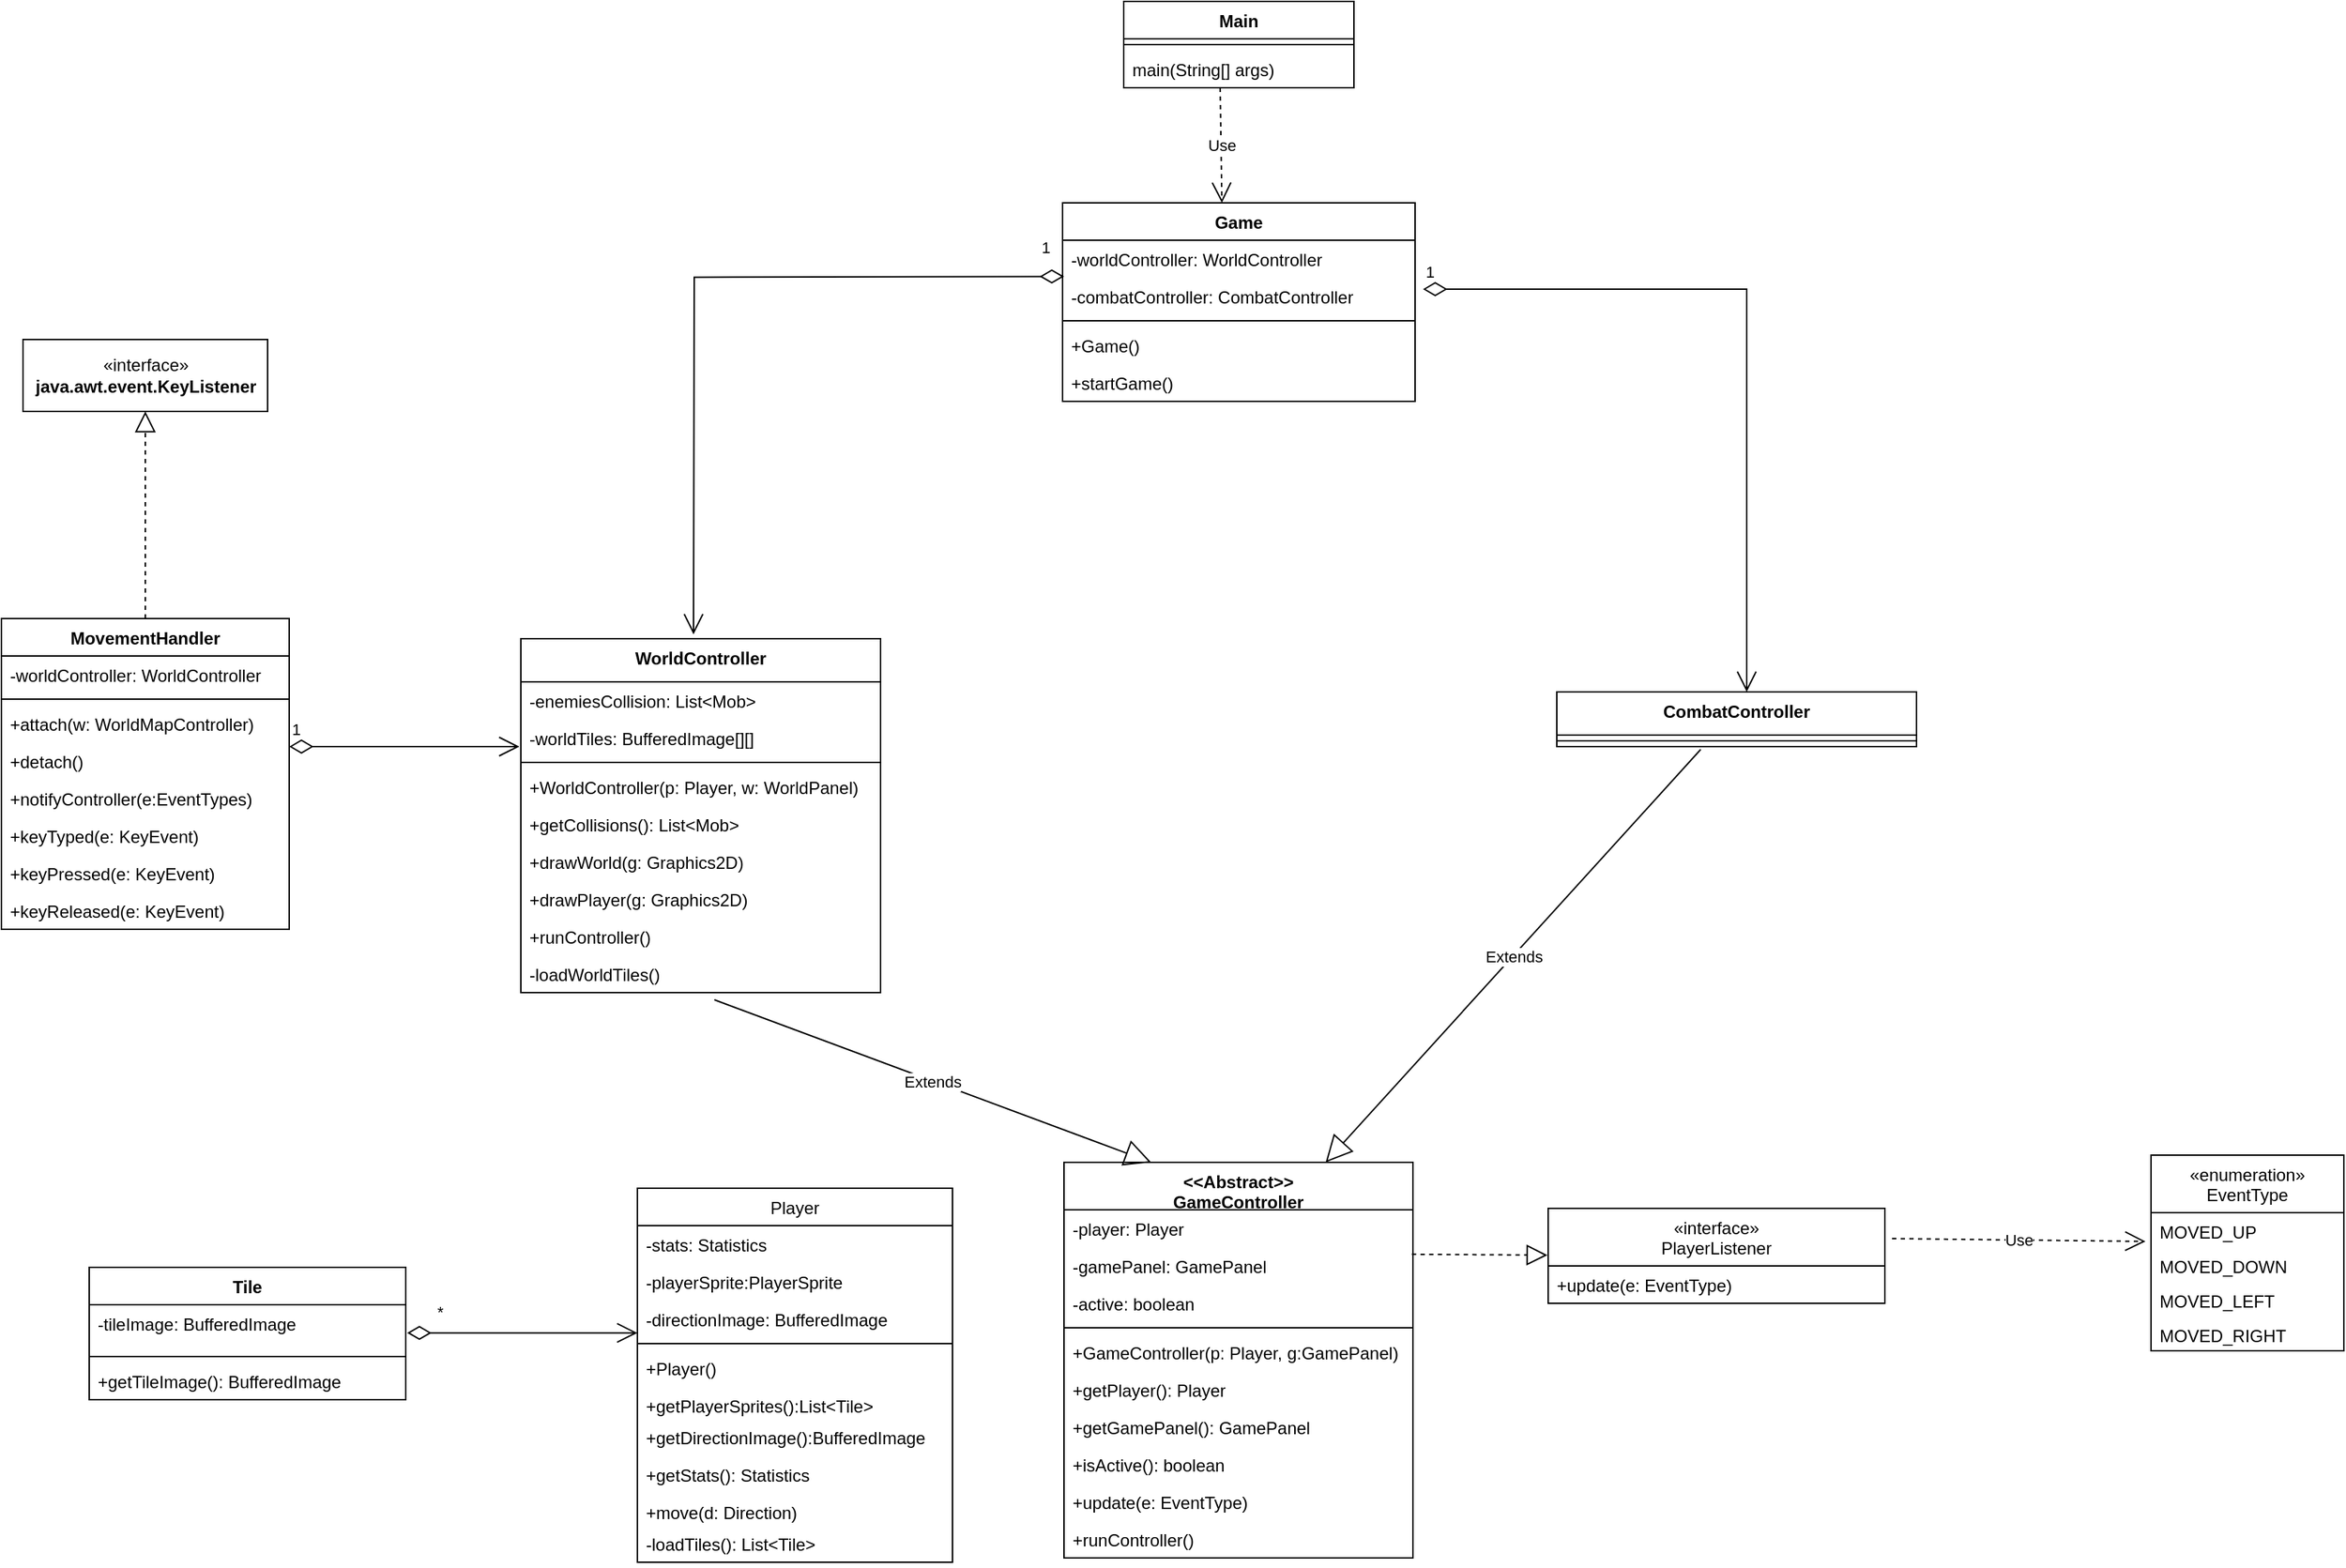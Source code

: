 <mxfile version="20.6.2" type="device"><diagram id="eohbMDtSF3-cBigyVldR" name="Pagina-1"><mxGraphModel dx="4851" dy="1463" grid="1" gridSize="20" guides="1" tooltips="1" connect="1" arrows="1" fold="1" page="1" pageScale="1" pageWidth="827" pageHeight="1169" math="0" shadow="0"><root><mxCell id="0"/><mxCell id="1" parent="0"/><mxCell id="uRFBdNXsAztlNJAXBcpH-2" value="Main" style="swimlane;fontStyle=1;align=center;verticalAlign=top;childLayout=stackLayout;horizontal=1;startSize=26;horizontalStack=0;resizeParent=1;resizeParentMax=0;resizeLast=0;collapsible=1;marginBottom=0;" parent="1" vertex="1"><mxGeometry x="-1701" width="160" height="60" as="geometry"/></mxCell><mxCell id="uRFBdNXsAztlNJAXBcpH-4" value="" style="line;strokeWidth=1;fillColor=none;align=left;verticalAlign=middle;spacingTop=-1;spacingLeft=3;spacingRight=3;rotatable=0;labelPosition=right;points=[];portConstraint=eastwest;strokeColor=inherit;" parent="uRFBdNXsAztlNJAXBcpH-2" vertex="1"><mxGeometry y="26" width="160" height="8" as="geometry"/></mxCell><mxCell id="uRFBdNXsAztlNJAXBcpH-5" value="main(String[] args)" style="text;strokeColor=none;fillColor=none;align=left;verticalAlign=top;spacingLeft=4;spacingRight=4;overflow=hidden;rotatable=0;points=[[0,0.5],[1,0.5]];portConstraint=eastwest;" parent="uRFBdNXsAztlNJAXBcpH-2" vertex="1"><mxGeometry y="34" width="160" height="26" as="geometry"/></mxCell><mxCell id="uRFBdNXsAztlNJAXBcpH-6" value="Game" style="swimlane;fontStyle=1;align=center;verticalAlign=top;childLayout=stackLayout;horizontal=1;startSize=26;horizontalStack=0;resizeParent=1;resizeParentMax=0;resizeLast=0;collapsible=1;marginBottom=0;" parent="1" vertex="1"><mxGeometry x="-1743.5" y="140" width="245" height="138" as="geometry"/></mxCell><mxCell id="LMKX_LqSRchOq1aywFq2-5" value="-worldController: WorldController" style="text;strokeColor=none;fillColor=none;align=left;verticalAlign=top;spacingLeft=4;spacingRight=4;overflow=hidden;rotatable=0;points=[[0,0.5],[1,0.5]];portConstraint=eastwest;" parent="uRFBdNXsAztlNJAXBcpH-6" vertex="1"><mxGeometry y="26" width="245" height="26" as="geometry"/></mxCell><mxCell id="LMKX_LqSRchOq1aywFq2-2" value="-combatController: CombatController" style="text;strokeColor=none;fillColor=none;align=left;verticalAlign=top;spacingLeft=4;spacingRight=4;overflow=hidden;rotatable=0;points=[[0,0.5],[1,0.5]];portConstraint=eastwest;" parent="uRFBdNXsAztlNJAXBcpH-6" vertex="1"><mxGeometry y="52" width="245" height="26" as="geometry"/></mxCell><mxCell id="uRFBdNXsAztlNJAXBcpH-8" value="" style="line;strokeWidth=1;fillColor=none;align=left;verticalAlign=middle;spacingTop=-1;spacingLeft=3;spacingRight=3;rotatable=0;labelPosition=right;points=[];portConstraint=eastwest;strokeColor=inherit;" parent="uRFBdNXsAztlNJAXBcpH-6" vertex="1"><mxGeometry y="78" width="245" height="8" as="geometry"/></mxCell><mxCell id="vzF_SjNCqqtna9xTKwau-4" value="+Game()" style="text;strokeColor=none;fillColor=none;align=left;verticalAlign=top;spacingLeft=4;spacingRight=4;overflow=hidden;rotatable=0;points=[[0,0.5],[1,0.5]];portConstraint=eastwest;" vertex="1" parent="uRFBdNXsAztlNJAXBcpH-6"><mxGeometry y="86" width="245" height="26" as="geometry"/></mxCell><mxCell id="uRFBdNXsAztlNJAXBcpH-9" value="+startGame()" style="text;strokeColor=none;fillColor=none;align=left;verticalAlign=top;spacingLeft=4;spacingRight=4;overflow=hidden;rotatable=0;points=[[0,0.5],[1,0.5]];portConstraint=eastwest;" parent="uRFBdNXsAztlNJAXBcpH-6" vertex="1"><mxGeometry y="112" width="245" height="26" as="geometry"/></mxCell><mxCell id="uRFBdNXsAztlNJAXBcpH-12" value="Use" style="endArrow=open;endSize=12;dashed=1;html=1;rounded=0;exitX=0.419;exitY=1;exitDx=0;exitDy=0;exitPerimeter=0;entryX=0.452;entryY=0;entryDx=0;entryDy=0;entryPerimeter=0;" parent="1" source="uRFBdNXsAztlNJAXBcpH-5" target="uRFBdNXsAztlNJAXBcpH-6" edge="1"><mxGeometry width="160" relative="1" as="geometry"><mxPoint x="-1712.5" y="20" as="sourcePoint"/><mxPoint x="-1552.5" y="20" as="targetPoint"/></mxGeometry></mxCell><mxCell id="uRFBdNXsAztlNJAXBcpH-61" value="Player" style="swimlane;fontStyle=0;childLayout=stackLayout;horizontal=1;startSize=26;fillColor=none;horizontalStack=0;resizeParent=1;resizeParentMax=0;resizeLast=0;collapsible=1;marginBottom=0;" parent="1" vertex="1"><mxGeometry x="-2039" y="825" width="219" height="260" as="geometry"/></mxCell><mxCell id="vzF_SjNCqqtna9xTKwau-7" value="-stats: Statistics" style="text;strokeColor=none;fillColor=none;align=left;verticalAlign=top;spacingLeft=4;spacingRight=4;overflow=hidden;rotatable=0;points=[[0,0.5],[1,0.5]];portConstraint=eastwest;" vertex="1" parent="uRFBdNXsAztlNJAXBcpH-61"><mxGeometry y="26" width="219" height="26" as="geometry"/></mxCell><mxCell id="vzF_SjNCqqtna9xTKwau-5" value="-playerSprite:PlayerSprite" style="text;strokeColor=none;fillColor=none;align=left;verticalAlign=top;spacingLeft=4;spacingRight=4;overflow=hidden;rotatable=0;points=[[0,0.5],[1,0.5]];portConstraint=eastwest;" vertex="1" parent="uRFBdNXsAztlNJAXBcpH-61"><mxGeometry y="52" width="219" height="26" as="geometry"/></mxCell><mxCell id="vzF_SjNCqqtna9xTKwau-9" value="-directionImage: BufferedImage" style="text;strokeColor=none;fillColor=none;align=left;verticalAlign=top;spacingLeft=4;spacingRight=4;overflow=hidden;rotatable=0;points=[[0,0.5],[1,0.5]];portConstraint=eastwest;" vertex="1" parent="uRFBdNXsAztlNJAXBcpH-61"><mxGeometry y="78" width="219" height="26" as="geometry"/></mxCell><mxCell id="uRFBdNXsAztlNJAXBcpH-68" value="" style="line;strokeWidth=1;fillColor=none;align=left;verticalAlign=middle;spacingTop=-1;spacingLeft=3;spacingRight=3;rotatable=0;labelPosition=right;points=[];portConstraint=eastwest;strokeColor=inherit;" parent="uRFBdNXsAztlNJAXBcpH-61" vertex="1"><mxGeometry y="104" width="219" height="8" as="geometry"/></mxCell><mxCell id="vzF_SjNCqqtna9xTKwau-6" value="+Player()" style="text;strokeColor=none;fillColor=none;align=left;verticalAlign=top;spacingLeft=4;spacingRight=4;overflow=hidden;rotatable=0;points=[[0,0.5],[1,0.5]];portConstraint=eastwest;" vertex="1" parent="uRFBdNXsAztlNJAXBcpH-61"><mxGeometry y="112" width="219" height="26" as="geometry"/></mxCell><mxCell id="uRFBdNXsAztlNJAXBcpH-70" value="+getPlayerSprites():List&lt;Tile&gt;&#10;" style="text;strokeColor=none;fillColor=none;align=left;verticalAlign=top;spacingLeft=4;spacingRight=4;overflow=hidden;rotatable=0;points=[[0,0.5],[1,0.5]];portConstraint=eastwest;" parent="uRFBdNXsAztlNJAXBcpH-61" vertex="1"><mxGeometry y="138" width="219" height="22" as="geometry"/></mxCell><mxCell id="vzF_SjNCqqtna9xTKwau-8" value="+getDirectionImage():BufferedImage" style="text;strokeColor=none;fillColor=none;align=left;verticalAlign=top;spacingLeft=4;spacingRight=4;overflow=hidden;rotatable=0;points=[[0,0.5],[1,0.5]];portConstraint=eastwest;" vertex="1" parent="uRFBdNXsAztlNJAXBcpH-61"><mxGeometry y="160" width="219" height="26" as="geometry"/></mxCell><mxCell id="vzF_SjNCqqtna9xTKwau-10" value="+getStats(): Statistics" style="text;strokeColor=none;fillColor=none;align=left;verticalAlign=top;spacingLeft=4;spacingRight=4;overflow=hidden;rotatable=0;points=[[0,0.5],[1,0.5]];portConstraint=eastwest;" vertex="1" parent="uRFBdNXsAztlNJAXBcpH-61"><mxGeometry y="186" width="219" height="26" as="geometry"/></mxCell><mxCell id="uRFBdNXsAztlNJAXBcpH-72" value="+move(d: Direction)&#10;" style="text;strokeColor=none;fillColor=none;align=left;verticalAlign=top;spacingLeft=4;spacingRight=4;overflow=hidden;rotatable=0;points=[[0,0.5],[1,0.5]];portConstraint=eastwest;" parent="uRFBdNXsAztlNJAXBcpH-61" vertex="1"><mxGeometry y="212" width="219" height="22" as="geometry"/></mxCell><mxCell id="uRFBdNXsAztlNJAXBcpH-71" value="-loadTiles(): List&lt;Tile&gt;" style="text;strokeColor=none;fillColor=none;align=left;verticalAlign=top;spacingLeft=4;spacingRight=4;overflow=hidden;rotatable=0;points=[[0,0.5],[1,0.5]];portConstraint=eastwest;" parent="uRFBdNXsAztlNJAXBcpH-61" vertex="1"><mxGeometry y="234" width="219" height="26" as="geometry"/></mxCell><mxCell id="uRFBdNXsAztlNJAXBcpH-73" value="Tile&#10;" style="swimlane;fontStyle=1;align=center;verticalAlign=top;childLayout=stackLayout;horizontal=1;startSize=26;horizontalStack=0;resizeParent=1;resizeParentMax=0;resizeLast=0;collapsible=1;marginBottom=0;" parent="1" vertex="1"><mxGeometry x="-2420" y="880" width="220" height="92" as="geometry"/></mxCell><mxCell id="uRFBdNXsAztlNJAXBcpH-74" value="-tileImage: BufferedImage&#10;" style="text;strokeColor=none;fillColor=none;align=left;verticalAlign=top;spacingLeft=4;spacingRight=4;overflow=hidden;rotatable=0;points=[[0,0.5],[1,0.5]];portConstraint=eastwest;" parent="uRFBdNXsAztlNJAXBcpH-73" vertex="1"><mxGeometry y="26" width="220" height="32" as="geometry"/></mxCell><mxCell id="uRFBdNXsAztlNJAXBcpH-75" value="" style="line;strokeWidth=1;fillColor=none;align=left;verticalAlign=middle;spacingTop=-1;spacingLeft=3;spacingRight=3;rotatable=0;labelPosition=right;points=[];portConstraint=eastwest;strokeColor=inherit;" parent="uRFBdNXsAztlNJAXBcpH-73" vertex="1"><mxGeometry y="58" width="220" height="8" as="geometry"/></mxCell><mxCell id="uRFBdNXsAztlNJAXBcpH-76" value="+getTileImage(): BufferedImage" style="text;strokeColor=none;fillColor=none;align=left;verticalAlign=top;spacingLeft=4;spacingRight=4;overflow=hidden;rotatable=0;points=[[0,0.5],[1,0.5]];portConstraint=eastwest;" parent="uRFBdNXsAztlNJAXBcpH-73" vertex="1"><mxGeometry y="66" width="220" height="26" as="geometry"/></mxCell><mxCell id="uRFBdNXsAztlNJAXBcpH-77" value="«interface»&lt;br&gt;&lt;b&gt;java.awt.event.KeyListener&lt;br&gt;&lt;/b&gt;" style="html=1;" parent="1" vertex="1"><mxGeometry x="-2466" y="235" width="170" height="50" as="geometry"/></mxCell><mxCell id="uRFBdNXsAztlNJAXBcpH-78" value="" style="endArrow=block;dashed=1;endFill=0;endSize=12;html=1;rounded=0;exitX=0.5;exitY=0;exitDx=0;exitDy=0;entryX=0.5;entryY=1;entryDx=0;entryDy=0;" parent="1" source="uRFBdNXsAztlNJAXBcpH-79" target="uRFBdNXsAztlNJAXBcpH-77" edge="1"><mxGeometry width="160" relative="1" as="geometry"><mxPoint x="-2663.8" y="363.544" as="sourcePoint"/><mxPoint x="-2469" y="415" as="targetPoint"/></mxGeometry></mxCell><mxCell id="uRFBdNXsAztlNJAXBcpH-79" value="MovementHandler" style="swimlane;fontStyle=1;align=center;verticalAlign=top;childLayout=stackLayout;horizontal=1;startSize=26;horizontalStack=0;resizeParent=1;resizeParentMax=0;resizeLast=0;collapsible=1;marginBottom=0;" parent="1" vertex="1"><mxGeometry x="-2481" y="429" width="200" height="216" as="geometry"/></mxCell><mxCell id="uRFBdNXsAztlNJAXBcpH-80" value="-worldController: WorldController" style="text;strokeColor=none;fillColor=none;align=left;verticalAlign=top;spacingLeft=4;spacingRight=4;overflow=hidden;rotatable=0;points=[[0,0.5],[1,0.5]];portConstraint=eastwest;" parent="uRFBdNXsAztlNJAXBcpH-79" vertex="1"><mxGeometry y="26" width="200" height="26" as="geometry"/></mxCell><mxCell id="uRFBdNXsAztlNJAXBcpH-81" value="" style="line;strokeWidth=1;fillColor=none;align=left;verticalAlign=middle;spacingTop=-1;spacingLeft=3;spacingRight=3;rotatable=0;labelPosition=right;points=[];portConstraint=eastwest;strokeColor=inherit;" parent="uRFBdNXsAztlNJAXBcpH-79" vertex="1"><mxGeometry y="52" width="200" height="8" as="geometry"/></mxCell><mxCell id="uRFBdNXsAztlNJAXBcpH-82" value="+attach(w: WorldMapController)" style="text;strokeColor=none;fillColor=none;align=left;verticalAlign=top;spacingLeft=4;spacingRight=4;overflow=hidden;rotatable=0;points=[[0,0.5],[1,0.5]];portConstraint=eastwest;" parent="uRFBdNXsAztlNJAXBcpH-79" vertex="1"><mxGeometry y="60" width="200" height="26" as="geometry"/></mxCell><mxCell id="uRFBdNXsAztlNJAXBcpH-83" value="+detach()" style="text;strokeColor=none;fillColor=none;align=left;verticalAlign=top;spacingLeft=4;spacingRight=4;overflow=hidden;rotatable=0;points=[[0,0.5],[1,0.5]];portConstraint=eastwest;" parent="uRFBdNXsAztlNJAXBcpH-79" vertex="1"><mxGeometry y="86" width="200" height="26" as="geometry"/></mxCell><mxCell id="uRFBdNXsAztlNJAXBcpH-84" value="+notifyController(e:EventTypes)" style="text;strokeColor=none;fillColor=none;align=left;verticalAlign=top;spacingLeft=4;spacingRight=4;overflow=hidden;rotatable=0;points=[[0,0.5],[1,0.5]];portConstraint=eastwest;" parent="uRFBdNXsAztlNJAXBcpH-79" vertex="1"><mxGeometry y="112" width="200" height="26" as="geometry"/></mxCell><mxCell id="uRFBdNXsAztlNJAXBcpH-85" value="+keyTyped(e: KeyEvent)" style="text;strokeColor=none;fillColor=none;align=left;verticalAlign=top;spacingLeft=4;spacingRight=4;overflow=hidden;rotatable=0;points=[[0,0.5],[1,0.5]];portConstraint=eastwest;" parent="uRFBdNXsAztlNJAXBcpH-79" vertex="1"><mxGeometry y="138" width="200" height="26" as="geometry"/></mxCell><mxCell id="uRFBdNXsAztlNJAXBcpH-86" value="+keyPressed(e: KeyEvent)" style="text;strokeColor=none;fillColor=none;align=left;verticalAlign=top;spacingLeft=4;spacingRight=4;overflow=hidden;rotatable=0;points=[[0,0.5],[1,0.5]];portConstraint=eastwest;" parent="uRFBdNXsAztlNJAXBcpH-79" vertex="1"><mxGeometry y="164" width="200" height="26" as="geometry"/></mxCell><mxCell id="uRFBdNXsAztlNJAXBcpH-87" value="+keyReleased(e: KeyEvent)" style="text;strokeColor=none;fillColor=none;align=left;verticalAlign=top;spacingLeft=4;spacingRight=4;overflow=hidden;rotatable=0;points=[[0,0.5],[1,0.5]];portConstraint=eastwest;" parent="uRFBdNXsAztlNJAXBcpH-79" vertex="1"><mxGeometry y="190" width="200" height="26" as="geometry"/></mxCell><mxCell id="uRFBdNXsAztlNJAXBcpH-88" value="WorldController" style="swimlane;fontStyle=1;align=center;verticalAlign=top;childLayout=stackLayout;horizontal=1;startSize=30;horizontalStack=0;resizeParent=1;resizeParentMax=0;resizeLast=0;collapsible=1;marginBottom=0;" parent="1" vertex="1"><mxGeometry x="-2120" y="443" width="250" height="246" as="geometry"/></mxCell><mxCell id="ccXxJV29Foj7JTadT0jX-3" value="-enemiesCollision: List&lt;Mob&gt;" style="text;strokeColor=none;fillColor=none;align=left;verticalAlign=top;spacingLeft=4;spacingRight=4;overflow=hidden;rotatable=0;points=[[0,0.5],[1,0.5]];portConstraint=eastwest;" parent="uRFBdNXsAztlNJAXBcpH-88" vertex="1"><mxGeometry y="30" width="250" height="26" as="geometry"/></mxCell><mxCell id="vzF_SjNCqqtna9xTKwau-1" value="-worldTiles: BufferedImage[][]" style="text;strokeColor=none;fillColor=none;align=left;verticalAlign=top;spacingLeft=4;spacingRight=4;overflow=hidden;rotatable=0;points=[[0,0.5],[1,0.5]];portConstraint=eastwest;" vertex="1" parent="uRFBdNXsAztlNJAXBcpH-88"><mxGeometry y="56" width="250" height="26" as="geometry"/></mxCell><mxCell id="uRFBdNXsAztlNJAXBcpH-92" value="" style="line;strokeWidth=1;fillColor=none;align=left;verticalAlign=middle;spacingTop=-1;spacingLeft=3;spacingRight=3;rotatable=0;labelPosition=right;points=[];portConstraint=eastwest;strokeColor=inherit;" parent="uRFBdNXsAztlNJAXBcpH-88" vertex="1"><mxGeometry y="82" width="250" height="8" as="geometry"/></mxCell><mxCell id="uRFBdNXsAztlNJAXBcpH-93" value="+WorldController(p: Player, w: WorldPanel)&#10;" style="text;strokeColor=none;fillColor=none;align=left;verticalAlign=top;spacingLeft=4;spacingRight=4;overflow=hidden;rotatable=0;points=[[0,0.5],[1,0.5]];portConstraint=eastwest;" parent="uRFBdNXsAztlNJAXBcpH-88" vertex="1"><mxGeometry y="90" width="250" height="26" as="geometry"/></mxCell><mxCell id="vzF_SjNCqqtna9xTKwau-29" value="+getCollisions(): List&lt;Mob&gt;" style="text;strokeColor=none;fillColor=none;align=left;verticalAlign=top;spacingLeft=4;spacingRight=4;overflow=hidden;rotatable=0;points=[[0,0.5],[1,0.5]];portConstraint=eastwest;" vertex="1" parent="uRFBdNXsAztlNJAXBcpH-88"><mxGeometry y="116" width="250" height="26" as="geometry"/></mxCell><mxCell id="ccXxJV29Foj7JTadT0jX-1" value="+drawWorld(g: Graphics2D)" style="text;strokeColor=none;fillColor=none;align=left;verticalAlign=top;spacingLeft=4;spacingRight=4;overflow=hidden;rotatable=0;points=[[0,0.5],[1,0.5]];portConstraint=eastwest;" parent="uRFBdNXsAztlNJAXBcpH-88" vertex="1"><mxGeometry y="142" width="250" height="26" as="geometry"/></mxCell><mxCell id="bOMZ3jWxsJNp0SDpwJwA-3" value="+drawPlayer(g: Graphics2D)" style="text;strokeColor=none;fillColor=none;align=left;verticalAlign=top;spacingLeft=4;spacingRight=4;overflow=hidden;rotatable=0;points=[[0,0.5],[1,0.5]];portConstraint=eastwest;" parent="uRFBdNXsAztlNJAXBcpH-88" vertex="1"><mxGeometry y="168" width="250" height="26" as="geometry"/></mxCell><mxCell id="uRFBdNXsAztlNJAXBcpH-127" value="+runController()" style="text;strokeColor=none;fillColor=none;align=left;verticalAlign=top;spacingLeft=4;spacingRight=4;overflow=hidden;rotatable=0;points=[[0,0.5],[1,0.5]];portConstraint=eastwest;" parent="uRFBdNXsAztlNJAXBcpH-88" vertex="1"><mxGeometry y="194" width="250" height="26" as="geometry"/></mxCell><mxCell id="vzF_SjNCqqtna9xTKwau-2" value="-loadWorldTiles()&#10;" style="text;strokeColor=none;fillColor=none;align=left;verticalAlign=top;spacingLeft=4;spacingRight=4;overflow=hidden;rotatable=0;points=[[0,0.5],[1,0.5]];portConstraint=eastwest;" vertex="1" parent="uRFBdNXsAztlNJAXBcpH-88"><mxGeometry y="220" width="250" height="26" as="geometry"/></mxCell><mxCell id="uRFBdNXsAztlNJAXBcpH-108" value="&lt;&lt;Abstract&gt;&gt;&#10;GameController" style="swimlane;fontStyle=1;align=center;verticalAlign=top;childLayout=stackLayout;horizontal=1;startSize=33;horizontalStack=0;resizeParent=1;resizeParentMax=0;resizeLast=0;collapsible=1;marginBottom=0;" parent="1" vertex="1"><mxGeometry x="-1742.5" y="807" width="242.5" height="275" as="geometry"/></mxCell><mxCell id="uRFBdNXsAztlNJAXBcpH-109" value="-player: Player" style="text;strokeColor=none;fillColor=none;align=left;verticalAlign=top;spacingLeft=4;spacingRight=4;overflow=hidden;rotatable=0;points=[[0,0.5],[1,0.5]];portConstraint=eastwest;" parent="uRFBdNXsAztlNJAXBcpH-108" vertex="1"><mxGeometry y="33" width="242.5" height="26" as="geometry"/></mxCell><mxCell id="uRFBdNXsAztlNJAXBcpH-113" value="-gamePanel: GamePanel" style="text;strokeColor=none;fillColor=none;align=left;verticalAlign=top;spacingLeft=4;spacingRight=4;overflow=hidden;rotatable=0;points=[[0,0.5],[1,0.5]];portConstraint=eastwest;" parent="uRFBdNXsAztlNJAXBcpH-108" vertex="1"><mxGeometry y="59" width="242.5" height="26" as="geometry"/></mxCell><mxCell id="vzF_SjNCqqtna9xTKwau-24" value="-active: boolean" style="text;strokeColor=none;fillColor=none;align=left;verticalAlign=top;spacingLeft=4;spacingRight=4;overflow=hidden;rotatable=0;points=[[0,0.5],[1,0.5]];portConstraint=eastwest;" vertex="1" parent="uRFBdNXsAztlNJAXBcpH-108"><mxGeometry y="85" width="242.5" height="26" as="geometry"/></mxCell><mxCell id="uRFBdNXsAztlNJAXBcpH-110" value="" style="line;strokeWidth=1;fillColor=none;align=left;verticalAlign=middle;spacingTop=-1;spacingLeft=3;spacingRight=3;rotatable=0;labelPosition=right;points=[];portConstraint=eastwest;strokeColor=inherit;" parent="uRFBdNXsAztlNJAXBcpH-108" vertex="1"><mxGeometry y="111" width="242.5" height="8" as="geometry"/></mxCell><mxCell id="vzF_SjNCqqtna9xTKwau-26" value="+GameController(p: Player, g:GamePanel)" style="text;strokeColor=none;fillColor=none;align=left;verticalAlign=top;spacingLeft=4;spacingRight=4;overflow=hidden;rotatable=0;points=[[0,0.5],[1,0.5]];portConstraint=eastwest;" vertex="1" parent="uRFBdNXsAztlNJAXBcpH-108"><mxGeometry y="119" width="242.5" height="26" as="geometry"/></mxCell><mxCell id="vzF_SjNCqqtna9xTKwau-28" value="+getPlayer(): Player" style="text;strokeColor=none;fillColor=none;align=left;verticalAlign=top;spacingLeft=4;spacingRight=4;overflow=hidden;rotatable=0;points=[[0,0.5],[1,0.5]];portConstraint=eastwest;" vertex="1" parent="uRFBdNXsAztlNJAXBcpH-108"><mxGeometry y="145" width="242.5" height="26" as="geometry"/></mxCell><mxCell id="vzF_SjNCqqtna9xTKwau-27" value="+getGamePanel(): GamePanel" style="text;strokeColor=none;fillColor=none;align=left;verticalAlign=top;spacingLeft=4;spacingRight=4;overflow=hidden;rotatable=0;points=[[0,0.5],[1,0.5]];portConstraint=eastwest;" vertex="1" parent="uRFBdNXsAztlNJAXBcpH-108"><mxGeometry y="171" width="242.5" height="26" as="geometry"/></mxCell><mxCell id="vzF_SjNCqqtna9xTKwau-25" value="+isActive(): boolean" style="text;strokeColor=none;fillColor=none;align=left;verticalAlign=top;spacingLeft=4;spacingRight=4;overflow=hidden;rotatable=0;points=[[0,0.5],[1,0.5]];portConstraint=eastwest;" vertex="1" parent="uRFBdNXsAztlNJAXBcpH-108"><mxGeometry y="197" width="242.5" height="26" as="geometry"/></mxCell><mxCell id="uRFBdNXsAztlNJAXBcpH-111" value="+update(e: EventType)" style="text;strokeColor=none;fillColor=none;align=left;verticalAlign=top;spacingLeft=4;spacingRight=4;overflow=hidden;rotatable=0;points=[[0,0.5],[1,0.5]];portConstraint=eastwest;" parent="uRFBdNXsAztlNJAXBcpH-108" vertex="1"><mxGeometry y="223" width="242.5" height="26" as="geometry"/></mxCell><mxCell id="uRFBdNXsAztlNJAXBcpH-126" value="+runController()" style="text;strokeColor=none;fillColor=none;align=left;verticalAlign=top;spacingLeft=4;spacingRight=4;overflow=hidden;rotatable=0;points=[[0,0.5],[1,0.5]];portConstraint=eastwest;" parent="uRFBdNXsAztlNJAXBcpH-108" vertex="1"><mxGeometry y="249" width="242.5" height="26" as="geometry"/></mxCell><mxCell id="uRFBdNXsAztlNJAXBcpH-114" value="CombatController" style="swimlane;fontStyle=1;align=center;verticalAlign=top;childLayout=stackLayout;horizontal=1;startSize=30;horizontalStack=0;resizeParent=1;resizeParentMax=0;resizeLast=0;collapsible=1;marginBottom=0;" parent="1" vertex="1"><mxGeometry x="-1400" y="480" width="250" height="38" as="geometry"/></mxCell><mxCell id="uRFBdNXsAztlNJAXBcpH-118" value="" style="line;strokeWidth=1;fillColor=none;align=left;verticalAlign=middle;spacingTop=-1;spacingLeft=3;spacingRight=3;rotatable=0;labelPosition=right;points=[];portConstraint=eastwest;strokeColor=inherit;" parent="uRFBdNXsAztlNJAXBcpH-114" vertex="1"><mxGeometry y="30" width="250" height="8" as="geometry"/></mxCell><mxCell id="uRFBdNXsAztlNJAXBcpH-121" value="Extends" style="endArrow=block;endSize=16;endFill=0;html=1;rounded=0;exitX=0.538;exitY=1.193;exitDx=0;exitDy=0;entryX=0.25;entryY=0;entryDx=0;entryDy=0;exitPerimeter=0;" parent="1" source="vzF_SjNCqqtna9xTKwau-2" target="uRFBdNXsAztlNJAXBcpH-108" edge="1"><mxGeometry width="160" relative="1" as="geometry"><mxPoint x="-1984" y="637.988" as="sourcePoint"/><mxPoint x="-1710" y="590" as="targetPoint"/></mxGeometry></mxCell><mxCell id="uRFBdNXsAztlNJAXBcpH-122" value="Extends" style="endArrow=block;endSize=16;endFill=0;html=1;rounded=0;entryX=0.75;entryY=0;entryDx=0;entryDy=0;" parent="1" target="uRFBdNXsAztlNJAXBcpH-108" edge="1"><mxGeometry width="160" relative="1" as="geometry"><mxPoint x="-1300" y="520" as="sourcePoint"/><mxPoint x="-1429" y="600" as="targetPoint"/></mxGeometry></mxCell><mxCell id="LMKX_LqSRchOq1aywFq2-7" value="«interface»&#10;PlayerListener" style="swimlane;fontStyle=0;childLayout=stackLayout;horizontal=1;startSize=40;fillColor=none;horizontalStack=0;resizeParent=1;resizeParentMax=0;resizeLast=0;collapsible=1;marginBottom=0;" parent="1" vertex="1"><mxGeometry x="-1406" y="839" width="234" height="66" as="geometry"/></mxCell><mxCell id="LMKX_LqSRchOq1aywFq2-8" value="+update(e: EventType)" style="text;strokeColor=none;fillColor=none;align=left;verticalAlign=top;spacingLeft=4;spacingRight=4;overflow=hidden;rotatable=0;points=[[0,0.5],[1,0.5]];portConstraint=eastwest;" parent="LMKX_LqSRchOq1aywFq2-7" vertex="1"><mxGeometry y="40" width="234" height="26" as="geometry"/></mxCell><mxCell id="LMKX_LqSRchOq1aywFq2-16" value="«enumeration»&#10;EventType" style="swimlane;fontStyle=0;childLayout=stackLayout;horizontal=1;startSize=40;fillColor=none;horizontalStack=0;resizeParent=1;resizeParentMax=0;resizeLast=0;collapsible=1;marginBottom=0;" parent="1" vertex="1"><mxGeometry x="-987" y="802" width="134" height="136" as="geometry"><mxRectangle x="660" y="50" width="120" height="40" as="alternateBounds"/></mxGeometry></mxCell><mxCell id="LMKX_LqSRchOq1aywFq2-17" value="MOVED_UP&#10;" style="text;strokeColor=none;fillColor=none;align=left;verticalAlign=top;spacingLeft=4;spacingRight=4;overflow=hidden;rotatable=0;points=[[0,0.5],[1,0.5]];portConstraint=eastwest;" parent="LMKX_LqSRchOq1aywFq2-16" vertex="1"><mxGeometry y="40" width="134" height="24" as="geometry"/></mxCell><mxCell id="LMKX_LqSRchOq1aywFq2-18" value="MOVED_DOWN&#10;" style="text;strokeColor=none;fillColor=none;align=left;verticalAlign=top;spacingLeft=4;spacingRight=4;overflow=hidden;rotatable=0;points=[[0,0.5],[1,0.5]];portConstraint=eastwest;" parent="LMKX_LqSRchOq1aywFq2-16" vertex="1"><mxGeometry y="64" width="134" height="24" as="geometry"/></mxCell><mxCell id="LMKX_LqSRchOq1aywFq2-19" value="MOVED_LEFT&#10;" style="text;strokeColor=none;fillColor=none;align=left;verticalAlign=top;spacingLeft=4;spacingRight=4;overflow=hidden;rotatable=0;points=[[0,0.5],[1,0.5]];portConstraint=eastwest;" parent="LMKX_LqSRchOq1aywFq2-16" vertex="1"><mxGeometry y="88" width="134" height="24" as="geometry"/></mxCell><mxCell id="LMKX_LqSRchOq1aywFq2-20" value="MOVED_RIGHT" style="text;strokeColor=none;fillColor=none;align=left;verticalAlign=top;spacingLeft=4;spacingRight=4;overflow=hidden;rotatable=0;points=[[0,0.5],[1,0.5]];portConstraint=eastwest;" parent="LMKX_LqSRchOq1aywFq2-16" vertex="1"><mxGeometry y="112" width="134" height="24" as="geometry"/></mxCell><mxCell id="LMKX_LqSRchOq1aywFq2-21" value="Use" style="endArrow=open;endSize=12;dashed=1;html=1;rounded=0;entryX=-0.029;entryY=-0.167;entryDx=0;entryDy=0;entryPerimeter=0;" parent="1" target="LMKX_LqSRchOq1aywFq2-18" edge="1"><mxGeometry width="160" relative="1" as="geometry"><mxPoint x="-1167" y="860" as="sourcePoint"/><mxPoint x="-965" y="770" as="targetPoint"/></mxGeometry></mxCell><mxCell id="LMKX_LqSRchOq1aywFq2-31" value="*" style="endArrow=open;html=1;endSize=12;startArrow=diamondThin;startSize=14;startFill=0;edgeStyle=orthogonalEdgeStyle;align=left;verticalAlign=bottom;rounded=0;" parent="1" edge="1"><mxGeometry x="-0.761" y="6" relative="1" as="geometry"><mxPoint x="-2199" y="925.57" as="sourcePoint"/><mxPoint x="-2039" y="925.57" as="targetPoint"/><mxPoint as="offset"/></mxGeometry></mxCell><mxCell id="LMKX_LqSRchOq1aywFq2-43" value="1" style="endArrow=open;html=1;endSize=12;startArrow=diamondThin;startSize=14;startFill=0;edgeStyle=orthogonalEdgeStyle;align=left;verticalAlign=bottom;rounded=0;" parent="1" edge="1"><mxGeometry x="-0.931" y="-11" relative="1" as="geometry"><mxPoint x="-1742.5" y="191.17" as="sourcePoint"/><mxPoint x="-2000" y="440" as="targetPoint"/><mxPoint as="offset"/></mxGeometry></mxCell><mxCell id="LMKX_LqSRchOq1aywFq2-44" value="1" style="endArrow=open;html=1;endSize=12;startArrow=diamondThin;startSize=14;startFill=0;edgeStyle=orthogonalEdgeStyle;align=left;verticalAlign=bottom;rounded=0;entryX=0.5;entryY=0;entryDx=0;entryDy=0;" parent="1" edge="1"><mxGeometry x="-1" y="3" relative="1" as="geometry"><mxPoint x="-1493" y="200" as="sourcePoint"/><mxPoint x="-1268" y="480" as="targetPoint"/><Array as="points"><mxPoint x="-1493" y="200"/><mxPoint x="-1268" y="200"/></Array></mxGeometry></mxCell><mxCell id="LMKX_LqSRchOq1aywFq2-45" value="1" style="endArrow=open;html=1;endSize=12;startArrow=diamondThin;startSize=14;startFill=0;edgeStyle=orthogonalEdgeStyle;align=left;verticalAlign=bottom;rounded=0;" parent="1" edge="1"><mxGeometry x="-1" y="3" relative="1" as="geometry"><mxPoint x="-2281" y="518" as="sourcePoint"/><mxPoint x="-2121" y="518" as="targetPoint"/></mxGeometry></mxCell><mxCell id="LMKX_LqSRchOq1aywFq2-46" value="" style="endArrow=block;dashed=1;endFill=0;endSize=12;html=1;rounded=0;exitX=0.997;exitY=0.189;exitDx=0;exitDy=0;exitPerimeter=0;" parent="1" edge="1" source="uRFBdNXsAztlNJAXBcpH-113"><mxGeometry width="160" relative="1" as="geometry"><mxPoint x="-1566.5" y="871.5" as="sourcePoint"/><mxPoint x="-1406.5" y="871.5" as="targetPoint"/></mxGeometry></mxCell></root></mxGraphModel></diagram></mxfile>